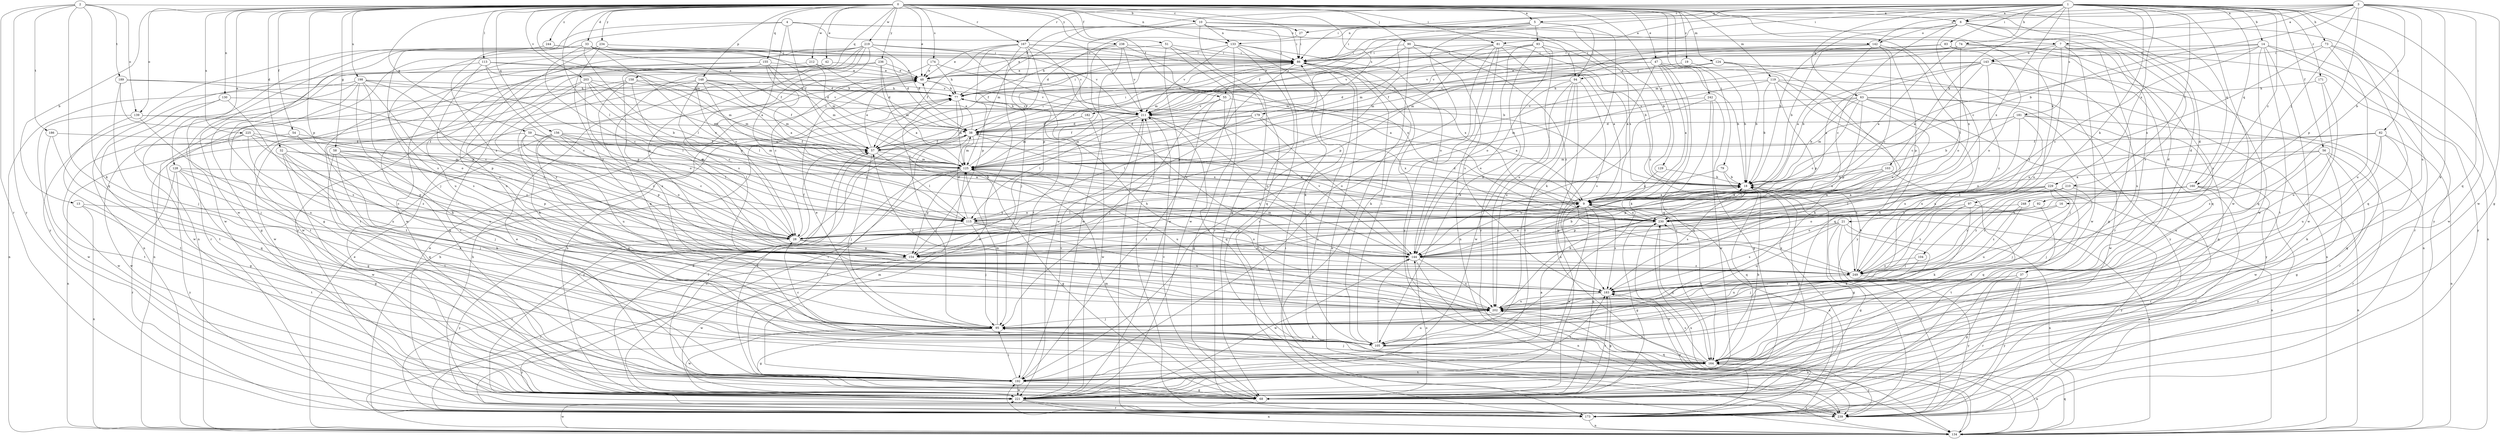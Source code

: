 strict digraph  {
0;
1;
2;
3;
4;
5;
6;
7;
9;
10;
13;
14;
16;
18;
19;
21;
27;
28;
32;
33;
37;
38;
42;
47;
48;
51;
54;
55;
56;
57;
58;
59;
63;
68;
73;
74;
77;
79;
81;
82;
83;
86;
90;
92;
93;
94;
95;
97;
103;
104;
105;
113;
115;
119;
124;
125;
128;
129;
130;
133;
134;
139;
142;
143;
144;
148;
154;
155;
156;
158;
160;
164;
167;
171;
173;
174;
179;
181;
182;
183;
186;
189;
192;
198;
202;
203;
210;
211;
212;
219;
221;
225;
229;
230;
234;
236;
238;
239;
242;
244;
248;
249;
0 -> 5  [label=a];
0 -> 10  [label=b];
0 -> 13  [label=b];
0 -> 19  [label=c];
0 -> 21  [label=c];
0 -> 27  [label=c];
0 -> 32  [label=d];
0 -> 33  [label=d];
0 -> 37  [label=d];
0 -> 42  [label=e];
0 -> 47  [label=e];
0 -> 48  [label=e];
0 -> 51  [label=f];
0 -> 54  [label=f];
0 -> 55  [label=f];
0 -> 58  [label=g];
0 -> 59  [label=g];
0 -> 79  [label=i];
0 -> 81  [label=i];
0 -> 90  [label=j];
0 -> 97  [label=k];
0 -> 113  [label=l];
0 -> 115  [label=l];
0 -> 119  [label=m];
0 -> 124  [label=m];
0 -> 125  [label=m];
0 -> 128  [label=n];
0 -> 129  [label=n];
0 -> 130  [label=n];
0 -> 133  [label=n];
0 -> 139  [label=o];
0 -> 148  [label=p];
0 -> 154  [label=p];
0 -> 155  [label=q];
0 -> 156  [label=q];
0 -> 158  [label=q];
0 -> 160  [label=q];
0 -> 167  [label=r];
0 -> 174  [label=s];
0 -> 179  [label=s];
0 -> 198  [label=u];
0 -> 203  [label=v];
0 -> 212  [label=w];
0 -> 219  [label=w];
0 -> 225  [label=x];
0 -> 234  [label=y];
0 -> 236  [label=y];
0 -> 238  [label=y];
0 -> 242  [label=z];
0 -> 244  [label=z];
1 -> 5  [label=a];
1 -> 6  [label=a];
1 -> 14  [label=b];
1 -> 27  [label=c];
1 -> 55  [label=f];
1 -> 56  [label=f];
1 -> 57  [label=f];
1 -> 63  [label=g];
1 -> 68  [label=g];
1 -> 73  [label=h];
1 -> 74  [label=h];
1 -> 77  [label=h];
1 -> 81  [label=i];
1 -> 82  [label=i];
1 -> 83  [label=i];
1 -> 103  [label=k];
1 -> 104  [label=k];
1 -> 160  [label=q];
1 -> 167  [label=r];
1 -> 171  [label=r];
1 -> 181  [label=s];
1 -> 210  [label=v];
1 -> 221  [label=w];
1 -> 229  [label=x];
1 -> 230  [label=x];
1 -> 248  [label=z];
2 -> 6  [label=a];
2 -> 105  [label=k];
2 -> 139  [label=o];
2 -> 164  [label=q];
2 -> 173  [label=r];
2 -> 186  [label=t];
2 -> 189  [label=t];
2 -> 239  [label=y];
3 -> 6  [label=a];
3 -> 7  [label=a];
3 -> 16  [label=b];
3 -> 18  [label=b];
3 -> 86  [label=i];
3 -> 92  [label=j];
3 -> 105  [label=k];
3 -> 125  [label=m];
3 -> 142  [label=o];
3 -> 154  [label=p];
3 -> 164  [label=q];
3 -> 202  [label=u];
3 -> 221  [label=w];
4 -> 7  [label=a];
4 -> 9  [label=a];
4 -> 57  [label=f];
4 -> 142  [label=o];
4 -> 211  [label=v];
4 -> 221  [label=w];
4 -> 249  [label=z];
5 -> 86  [label=i];
5 -> 93  [label=j];
5 -> 94  [label=j];
5 -> 105  [label=k];
5 -> 133  [label=n];
5 -> 182  [label=s];
5 -> 192  [label=t];
6 -> 18  [label=b];
6 -> 28  [label=c];
6 -> 37  [label=d];
6 -> 125  [label=m];
6 -> 142  [label=o];
6 -> 183  [label=s];
6 -> 221  [label=w];
6 -> 230  [label=x];
6 -> 239  [label=y];
7 -> 37  [label=d];
7 -> 68  [label=g];
7 -> 143  [label=o];
7 -> 173  [label=r];
7 -> 202  [label=u];
7 -> 211  [label=v];
7 -> 221  [label=w];
7 -> 249  [label=z];
9 -> 38  [label=d];
9 -> 68  [label=g];
9 -> 115  [label=l];
9 -> 183  [label=s];
9 -> 221  [label=w];
9 -> 230  [label=x];
10 -> 18  [label=b];
10 -> 68  [label=g];
10 -> 86  [label=i];
10 -> 94  [label=j];
10 -> 125  [label=m];
10 -> 133  [label=n];
10 -> 154  [label=p];
10 -> 173  [label=r];
10 -> 230  [label=x];
13 -> 134  [label=n];
13 -> 192  [label=t];
13 -> 230  [label=x];
14 -> 9  [label=a];
14 -> 28  [label=c];
14 -> 134  [label=n];
14 -> 143  [label=o];
14 -> 164  [label=q];
14 -> 192  [label=t];
14 -> 211  [label=v];
14 -> 221  [label=w];
14 -> 239  [label=y];
16 -> 144  [label=o];
16 -> 230  [label=x];
18 -> 9  [label=a];
18 -> 68  [label=g];
18 -> 164  [label=q];
18 -> 183  [label=s];
19 -> 18  [label=b];
19 -> 94  [label=j];
21 -> 28  [label=c];
21 -> 68  [label=g];
21 -> 105  [label=k];
21 -> 134  [label=n];
21 -> 183  [label=s];
21 -> 202  [label=u];
21 -> 239  [label=y];
27 -> 38  [label=d];
27 -> 86  [label=i];
28 -> 57  [label=f];
28 -> 144  [label=o];
28 -> 154  [label=p];
28 -> 239  [label=y];
32 -> 28  [label=c];
32 -> 95  [label=j];
32 -> 105  [label=k];
32 -> 125  [label=m];
32 -> 164  [label=q];
32 -> 221  [label=w];
33 -> 28  [label=c];
33 -> 38  [label=d];
33 -> 57  [label=f];
33 -> 68  [label=g];
33 -> 86  [label=i];
33 -> 115  [label=l];
33 -> 125  [label=m];
33 -> 183  [label=s];
33 -> 230  [label=x];
37 -> 68  [label=g];
37 -> 173  [label=r];
37 -> 183  [label=s];
37 -> 202  [label=u];
37 -> 239  [label=y];
38 -> 48  [label=e];
38 -> 57  [label=f];
38 -> 86  [label=i];
38 -> 95  [label=j];
38 -> 125  [label=m];
38 -> 230  [label=x];
38 -> 239  [label=y];
42 -> 48  [label=e];
42 -> 154  [label=p];
42 -> 202  [label=u];
47 -> 9  [label=a];
47 -> 18  [label=b];
47 -> 48  [label=e];
47 -> 68  [label=g];
47 -> 105  [label=k];
47 -> 164  [label=q];
47 -> 211  [label=v];
47 -> 239  [label=y];
48 -> 77  [label=h];
48 -> 211  [label=v];
51 -> 48  [label=e];
51 -> 86  [label=i];
51 -> 164  [label=q];
51 -> 173  [label=r];
51 -> 221  [label=w];
54 -> 57  [label=f];
54 -> 202  [label=u];
54 -> 221  [label=w];
55 -> 9  [label=a];
55 -> 68  [label=g];
55 -> 95  [label=j];
55 -> 192  [label=t];
55 -> 211  [label=v];
56 -> 9  [label=a];
56 -> 68  [label=g];
56 -> 125  [label=m];
56 -> 173  [label=r];
56 -> 202  [label=u];
56 -> 221  [label=w];
57 -> 48  [label=e];
57 -> 86  [label=i];
57 -> 95  [label=j];
57 -> 115  [label=l];
57 -> 125  [label=m];
58 -> 9  [label=a];
58 -> 95  [label=j];
58 -> 105  [label=k];
58 -> 125  [label=m];
58 -> 154  [label=p];
58 -> 192  [label=t];
59 -> 28  [label=c];
59 -> 57  [label=f];
59 -> 115  [label=l];
59 -> 125  [label=m];
59 -> 134  [label=n];
59 -> 202  [label=u];
63 -> 18  [label=b];
63 -> 28  [label=c];
63 -> 95  [label=j];
63 -> 125  [label=m];
63 -> 154  [label=p];
63 -> 202  [label=u];
63 -> 211  [label=v];
63 -> 221  [label=w];
63 -> 239  [label=y];
68 -> 48  [label=e];
68 -> 57  [label=f];
68 -> 125  [label=m];
68 -> 144  [label=o];
68 -> 183  [label=s];
68 -> 211  [label=v];
73 -> 86  [label=i];
73 -> 164  [label=q];
73 -> 202  [label=u];
73 -> 221  [label=w];
73 -> 230  [label=x];
74 -> 9  [label=a];
74 -> 57  [label=f];
74 -> 86  [label=i];
74 -> 115  [label=l];
74 -> 173  [label=r];
74 -> 183  [label=s];
74 -> 211  [label=v];
77 -> 86  [label=i];
77 -> 125  [label=m];
77 -> 173  [label=r];
77 -> 211  [label=v];
79 -> 18  [label=b];
79 -> 144  [label=o];
79 -> 173  [label=r];
81 -> 9  [label=a];
81 -> 18  [label=b];
81 -> 86  [label=i];
81 -> 125  [label=m];
81 -> 134  [label=n];
81 -> 154  [label=p];
81 -> 192  [label=t];
81 -> 239  [label=y];
82 -> 57  [label=f];
82 -> 105  [label=k];
82 -> 134  [label=n];
82 -> 164  [label=q];
82 -> 202  [label=u];
82 -> 230  [label=x];
82 -> 249  [label=z];
83 -> 86  [label=i];
83 -> 125  [label=m];
83 -> 144  [label=o];
83 -> 164  [label=q];
86 -> 48  [label=e];
86 -> 57  [label=f];
86 -> 105  [label=k];
86 -> 134  [label=n];
86 -> 154  [label=p];
86 -> 239  [label=y];
90 -> 9  [label=a];
90 -> 86  [label=i];
90 -> 125  [label=m];
90 -> 173  [label=r];
90 -> 183  [label=s];
90 -> 249  [label=z];
92 -> 154  [label=p];
92 -> 192  [label=t];
92 -> 230  [label=x];
93 -> 28  [label=c];
93 -> 86  [label=i];
93 -> 105  [label=k];
93 -> 144  [label=o];
93 -> 202  [label=u];
93 -> 239  [label=y];
93 -> 249  [label=z];
94 -> 77  [label=h];
94 -> 134  [label=n];
94 -> 144  [label=o];
94 -> 183  [label=s];
94 -> 192  [label=t];
94 -> 202  [label=u];
94 -> 221  [label=w];
95 -> 68  [label=g];
95 -> 105  [label=k];
95 -> 125  [label=m];
95 -> 221  [label=w];
95 -> 239  [label=y];
97 -> 95  [label=j];
97 -> 105  [label=k];
97 -> 230  [label=x];
97 -> 239  [label=y];
97 -> 249  [label=z];
103 -> 9  [label=a];
103 -> 18  [label=b];
103 -> 115  [label=l];
103 -> 154  [label=p];
103 -> 192  [label=t];
104 -> 95  [label=j];
104 -> 249  [label=z];
105 -> 28  [label=c];
105 -> 48  [label=e];
105 -> 86  [label=i];
105 -> 144  [label=o];
105 -> 164  [label=q];
105 -> 202  [label=u];
113 -> 28  [label=c];
113 -> 48  [label=e];
113 -> 68  [label=g];
113 -> 125  [label=m];
113 -> 154  [label=p];
113 -> 211  [label=v];
115 -> 9  [label=a];
115 -> 38  [label=d];
115 -> 95  [label=j];
115 -> 144  [label=o];
115 -> 173  [label=r];
115 -> 202  [label=u];
115 -> 249  [label=z];
119 -> 18  [label=b];
119 -> 28  [label=c];
119 -> 77  [label=h];
119 -> 105  [label=k];
119 -> 134  [label=n];
119 -> 154  [label=p];
119 -> 164  [label=q];
124 -> 18  [label=b];
124 -> 48  [label=e];
124 -> 183  [label=s];
124 -> 211  [label=v];
124 -> 239  [label=y];
125 -> 18  [label=b];
125 -> 68  [label=g];
125 -> 86  [label=i];
125 -> 154  [label=p];
125 -> 192  [label=t];
125 -> 202  [label=u];
125 -> 221  [label=w];
128 -> 18  [label=b];
128 -> 28  [label=c];
128 -> 68  [label=g];
128 -> 95  [label=j];
128 -> 173  [label=r];
128 -> 239  [label=y];
129 -> 9  [label=a];
129 -> 18  [label=b];
130 -> 95  [label=j];
130 -> 183  [label=s];
130 -> 192  [label=t];
130 -> 211  [label=v];
133 -> 57  [label=f];
133 -> 86  [label=i];
133 -> 105  [label=k];
133 -> 144  [label=o];
133 -> 211  [label=v];
133 -> 221  [label=w];
133 -> 239  [label=y];
134 -> 9  [label=a];
134 -> 48  [label=e];
134 -> 86  [label=i];
134 -> 164  [label=q];
134 -> 202  [label=u];
134 -> 221  [label=w];
134 -> 230  [label=x];
139 -> 28  [label=c];
139 -> 38  [label=d];
139 -> 192  [label=t];
139 -> 202  [label=u];
139 -> 221  [label=w];
142 -> 9  [label=a];
142 -> 18  [label=b];
142 -> 28  [label=c];
142 -> 86  [label=i];
142 -> 125  [label=m];
142 -> 144  [label=o];
142 -> 154  [label=p];
143 -> 9  [label=a];
143 -> 18  [label=b];
143 -> 28  [label=c];
143 -> 38  [label=d];
143 -> 48  [label=e];
143 -> 134  [label=n];
143 -> 202  [label=u];
143 -> 249  [label=z];
144 -> 9  [label=a];
144 -> 18  [label=b];
144 -> 77  [label=h];
144 -> 125  [label=m];
144 -> 134  [label=n];
144 -> 202  [label=u];
144 -> 211  [label=v];
144 -> 221  [label=w];
144 -> 249  [label=z];
148 -> 9  [label=a];
148 -> 28  [label=c];
148 -> 57  [label=f];
148 -> 77  [label=h];
148 -> 115  [label=l];
148 -> 125  [label=m];
148 -> 134  [label=n];
148 -> 192  [label=t];
148 -> 211  [label=v];
154 -> 173  [label=r];
154 -> 221  [label=w];
155 -> 9  [label=a];
155 -> 38  [label=d];
155 -> 48  [label=e];
155 -> 125  [label=m];
155 -> 134  [label=n];
155 -> 173  [label=r];
155 -> 202  [label=u];
156 -> 28  [label=c];
156 -> 57  [label=f];
156 -> 68  [label=g];
156 -> 115  [label=l];
156 -> 144  [label=o];
156 -> 154  [label=p];
156 -> 164  [label=q];
156 -> 230  [label=x];
158 -> 28  [label=c];
158 -> 77  [label=h];
158 -> 105  [label=k];
158 -> 125  [label=m];
158 -> 183  [label=s];
158 -> 192  [label=t];
160 -> 9  [label=a];
160 -> 115  [label=l];
160 -> 134  [label=n];
160 -> 173  [label=r];
160 -> 239  [label=y];
160 -> 249  [label=z];
164 -> 18  [label=b];
164 -> 86  [label=i];
164 -> 95  [label=j];
164 -> 134  [label=n];
164 -> 183  [label=s];
164 -> 192  [label=t];
164 -> 202  [label=u];
164 -> 239  [label=y];
167 -> 48  [label=e];
167 -> 57  [label=f];
167 -> 86  [label=i];
167 -> 95  [label=j];
167 -> 134  [label=n];
167 -> 154  [label=p];
167 -> 202  [label=u];
167 -> 221  [label=w];
167 -> 230  [label=x];
171 -> 77  [label=h];
171 -> 95  [label=j];
171 -> 202  [label=u];
173 -> 9  [label=a];
173 -> 77  [label=h];
173 -> 134  [label=n];
173 -> 183  [label=s];
173 -> 192  [label=t];
173 -> 230  [label=x];
174 -> 9  [label=a];
174 -> 28  [label=c];
174 -> 48  [label=e];
174 -> 77  [label=h];
179 -> 38  [label=d];
179 -> 57  [label=f];
179 -> 115  [label=l];
179 -> 144  [label=o];
179 -> 230  [label=x];
181 -> 18  [label=b];
181 -> 38  [label=d];
181 -> 125  [label=m];
181 -> 144  [label=o];
181 -> 164  [label=q];
181 -> 173  [label=r];
181 -> 249  [label=z];
182 -> 38  [label=d];
182 -> 125  [label=m];
182 -> 221  [label=w];
183 -> 68  [label=g];
183 -> 202  [label=u];
186 -> 57  [label=f];
186 -> 164  [label=q];
186 -> 192  [label=t];
189 -> 77  [label=h];
189 -> 95  [label=j];
189 -> 115  [label=l];
189 -> 144  [label=o];
192 -> 9  [label=a];
192 -> 18  [label=b];
192 -> 57  [label=f];
192 -> 68  [label=g];
192 -> 95  [label=j];
192 -> 125  [label=m];
192 -> 183  [label=s];
192 -> 211  [label=v];
192 -> 221  [label=w];
198 -> 28  [label=c];
198 -> 77  [label=h];
198 -> 105  [label=k];
198 -> 115  [label=l];
198 -> 134  [label=n];
198 -> 154  [label=p];
198 -> 183  [label=s];
198 -> 192  [label=t];
198 -> 221  [label=w];
202 -> 18  [label=b];
202 -> 57  [label=f];
202 -> 77  [label=h];
202 -> 95  [label=j];
203 -> 18  [label=b];
203 -> 77  [label=h];
203 -> 125  [label=m];
203 -> 144  [label=o];
203 -> 221  [label=w];
203 -> 230  [label=x];
203 -> 249  [label=z];
210 -> 9  [label=a];
210 -> 95  [label=j];
210 -> 173  [label=r];
210 -> 230  [label=x];
210 -> 249  [label=z];
211 -> 38  [label=d];
211 -> 77  [label=h];
211 -> 115  [label=l];
211 -> 125  [label=m];
211 -> 144  [label=o];
211 -> 164  [label=q];
211 -> 173  [label=r];
212 -> 38  [label=d];
212 -> 48  [label=e];
212 -> 192  [label=t];
219 -> 18  [label=b];
219 -> 28  [label=c];
219 -> 38  [label=d];
219 -> 86  [label=i];
219 -> 134  [label=n];
219 -> 154  [label=p];
219 -> 164  [label=q];
219 -> 183  [label=s];
219 -> 211  [label=v];
219 -> 221  [label=w];
219 -> 239  [label=y];
221 -> 38  [label=d];
221 -> 77  [label=h];
221 -> 134  [label=n];
221 -> 173  [label=r];
221 -> 239  [label=y];
225 -> 57  [label=f];
225 -> 68  [label=g];
225 -> 154  [label=p];
225 -> 202  [label=u];
225 -> 221  [label=w];
225 -> 249  [label=z];
229 -> 9  [label=a];
229 -> 95  [label=j];
229 -> 134  [label=n];
229 -> 144  [label=o];
229 -> 164  [label=q];
229 -> 230  [label=x];
229 -> 249  [label=z];
230 -> 28  [label=c];
230 -> 38  [label=d];
230 -> 68  [label=g];
230 -> 164  [label=q];
234 -> 86  [label=i];
234 -> 95  [label=j];
234 -> 202  [label=u];
234 -> 211  [label=v];
234 -> 249  [label=z];
236 -> 9  [label=a];
236 -> 48  [label=e];
236 -> 68  [label=g];
236 -> 125  [label=m];
236 -> 221  [label=w];
238 -> 77  [label=h];
238 -> 86  [label=i];
238 -> 192  [label=t];
238 -> 211  [label=v];
238 -> 221  [label=w];
238 -> 230  [label=x];
239 -> 48  [label=e];
239 -> 77  [label=h];
239 -> 211  [label=v];
242 -> 68  [label=g];
242 -> 144  [label=o];
242 -> 164  [label=q];
242 -> 211  [label=v];
242 -> 221  [label=w];
244 -> 38  [label=d];
244 -> 86  [label=i];
244 -> 221  [label=w];
244 -> 239  [label=y];
248 -> 202  [label=u];
248 -> 230  [label=x];
248 -> 249  [label=z];
249 -> 18  [label=b];
249 -> 183  [label=s];
249 -> 230  [label=x];
249 -> 239  [label=y];
}
